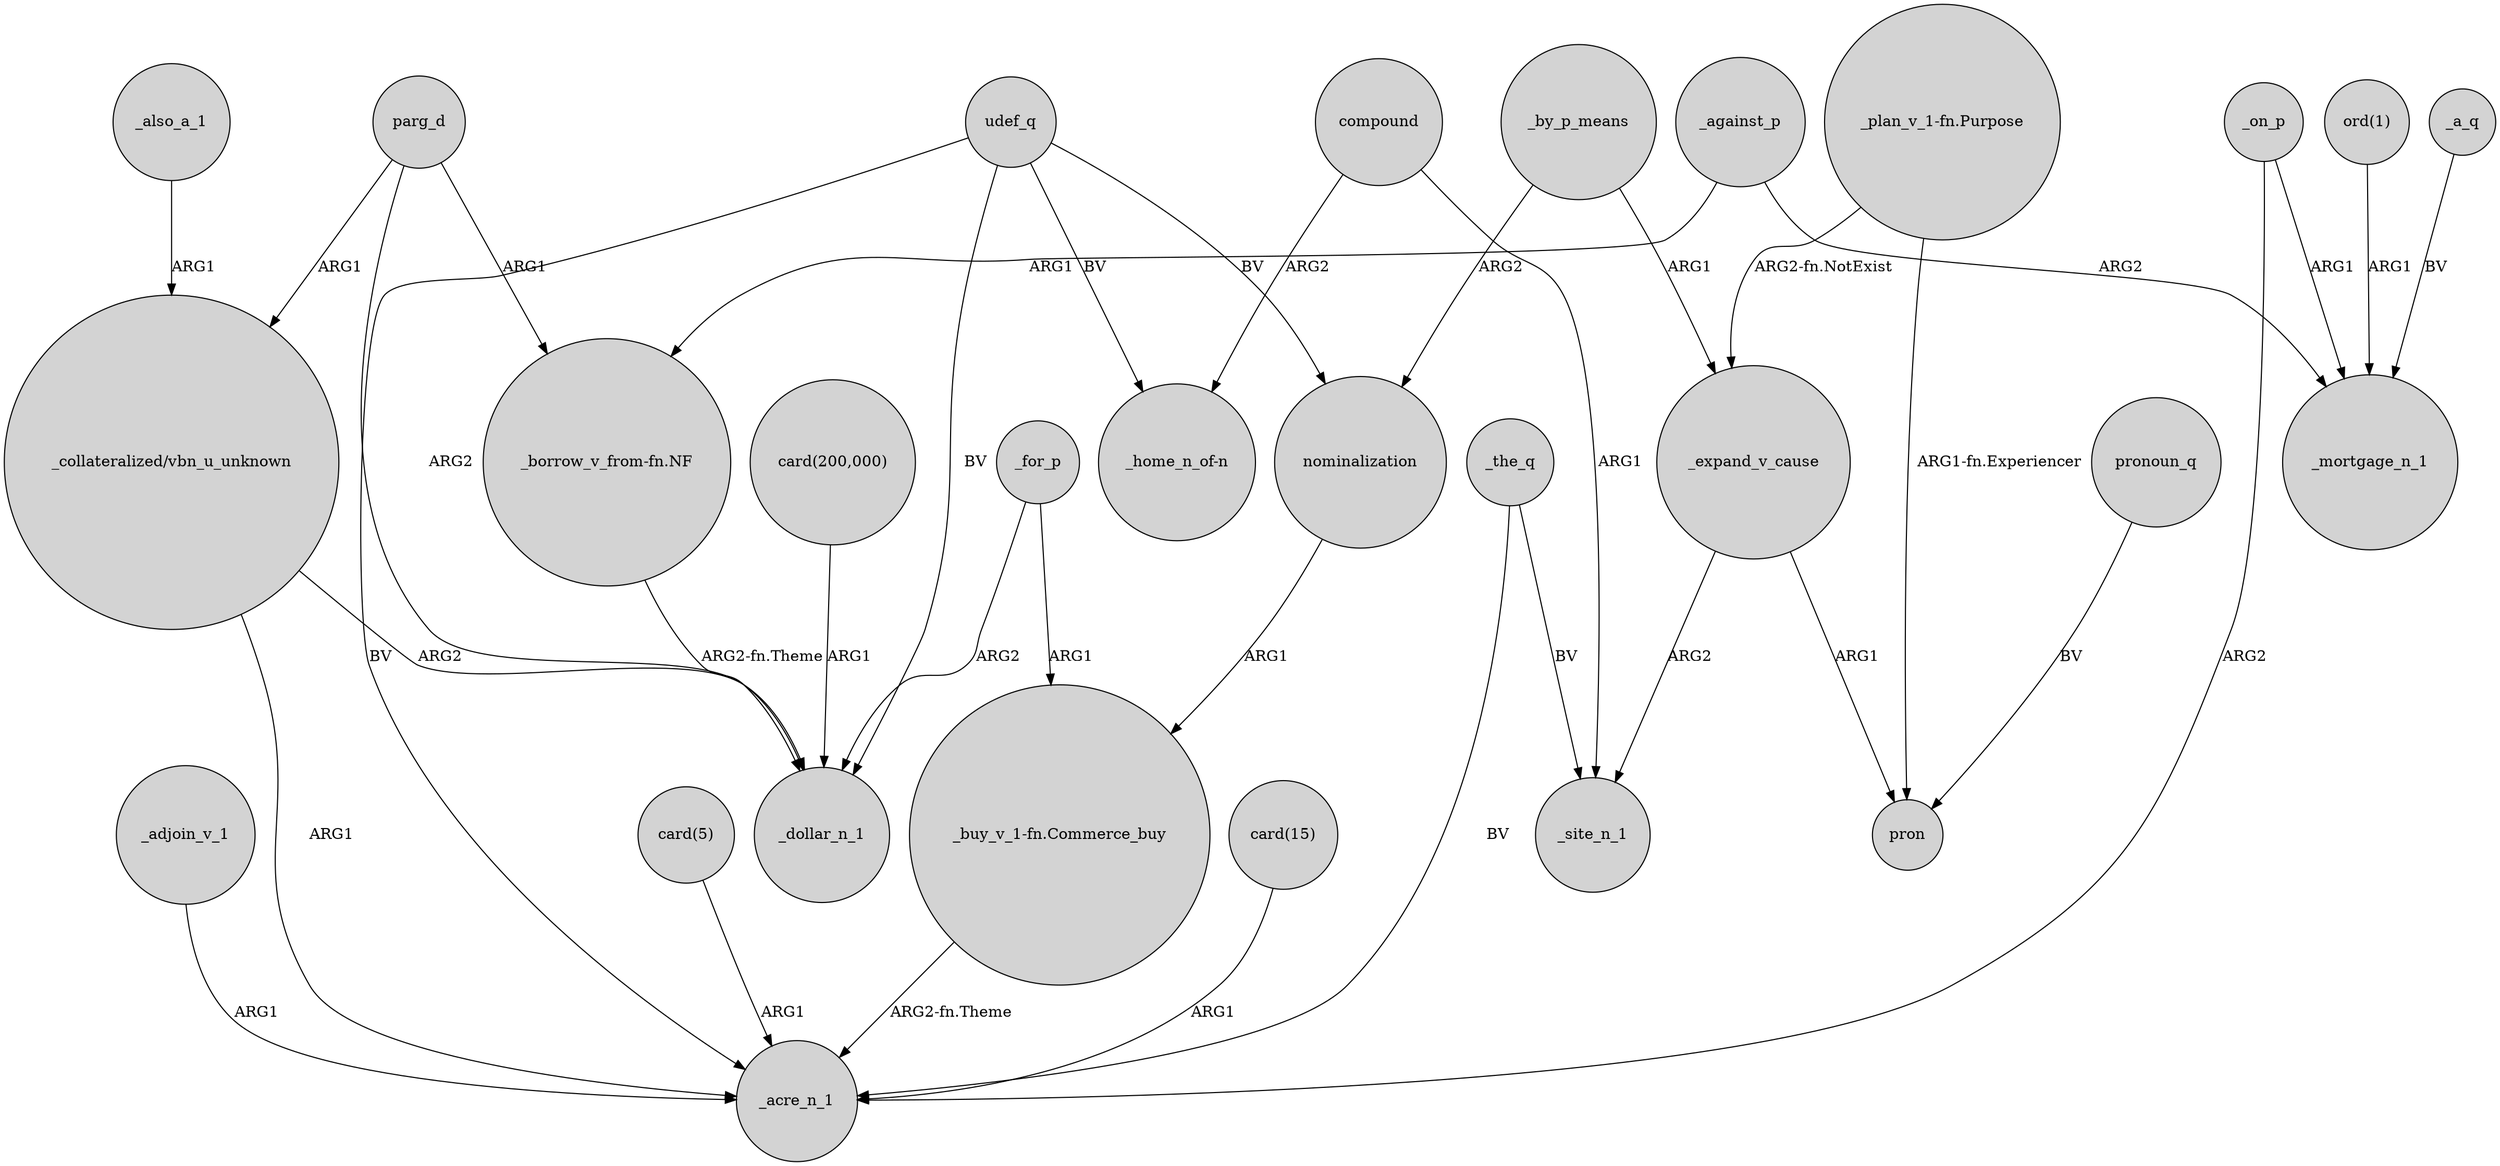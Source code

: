digraph {
	node [shape=circle style=filled]
	_adjoin_v_1 -> _acre_n_1 [label=ARG1]
	_the_q -> _site_n_1 [label=BV]
	_the_q -> _acre_n_1 [label=BV]
	_expand_v_cause -> pron [label=ARG1]
	_by_p_means -> nominalization [label=ARG2]
	_for_p -> _dollar_n_1 [label=ARG2]
	parg_d -> "_collateralized/vbn_u_unknown" [label=ARG1]
	"card(5)" -> _acre_n_1 [label=ARG1]
	_also_a_1 -> "_collateralized/vbn_u_unknown" [label=ARG1]
	"_plan_v_1-fn.Purpose" -> pron [label="ARG1-fn.Experiencer"]
	udef_q -> "_home_n_of-n" [label=BV]
	"ord(1)" -> _mortgage_n_1 [label=ARG1]
	_expand_v_cause -> _site_n_1 [label=ARG2]
	udef_q -> _acre_n_1 [label=BV]
	"_buy_v_1-fn.Commerce_buy" -> _acre_n_1 [label="ARG2-fn.Theme"]
	pronoun_q -> pron [label=BV]
	"_borrow_v_from-fn.NF" -> _dollar_n_1 [label="ARG2-fn.Theme"]
	nominalization -> "_buy_v_1-fn.Commerce_buy" [label=ARG1]
	_against_p -> "_borrow_v_from-fn.NF" [label=ARG1]
	"card(15)" -> _acre_n_1 [label=ARG1]
	_against_p -> _mortgage_n_1 [label=ARG2]
	_for_p -> "_buy_v_1-fn.Commerce_buy" [label=ARG1]
	udef_q -> nominalization [label=BV]
	_on_p -> _mortgage_n_1 [label=ARG1]
	parg_d -> "_borrow_v_from-fn.NF" [label=ARG1]
	"_collateralized/vbn_u_unknown" -> _acre_n_1 [label=ARG1]
	parg_d -> _dollar_n_1 [label=ARG2]
	compound -> "_home_n_of-n" [label=ARG2]
	_a_q -> _mortgage_n_1 [label=BV]
	"_plan_v_1-fn.Purpose" -> _expand_v_cause [label="ARG2-fn.NotExist"]
	compound -> _site_n_1 [label=ARG1]
	_on_p -> _acre_n_1 [label=ARG2]
	_by_p_means -> _expand_v_cause [label=ARG1]
	"_collateralized/vbn_u_unknown" -> _dollar_n_1 [label=ARG2]
	"card(200,000)" -> _dollar_n_1 [label=ARG1]
	udef_q -> _dollar_n_1 [label=BV]
}
